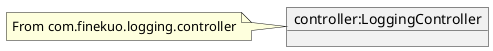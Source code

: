 @startuml
object "controller:LoggingController" as controller

note left of controller : From com.finekuo.logging.controller
' No separate service/mapper object shown as logic is internal
@enduml
